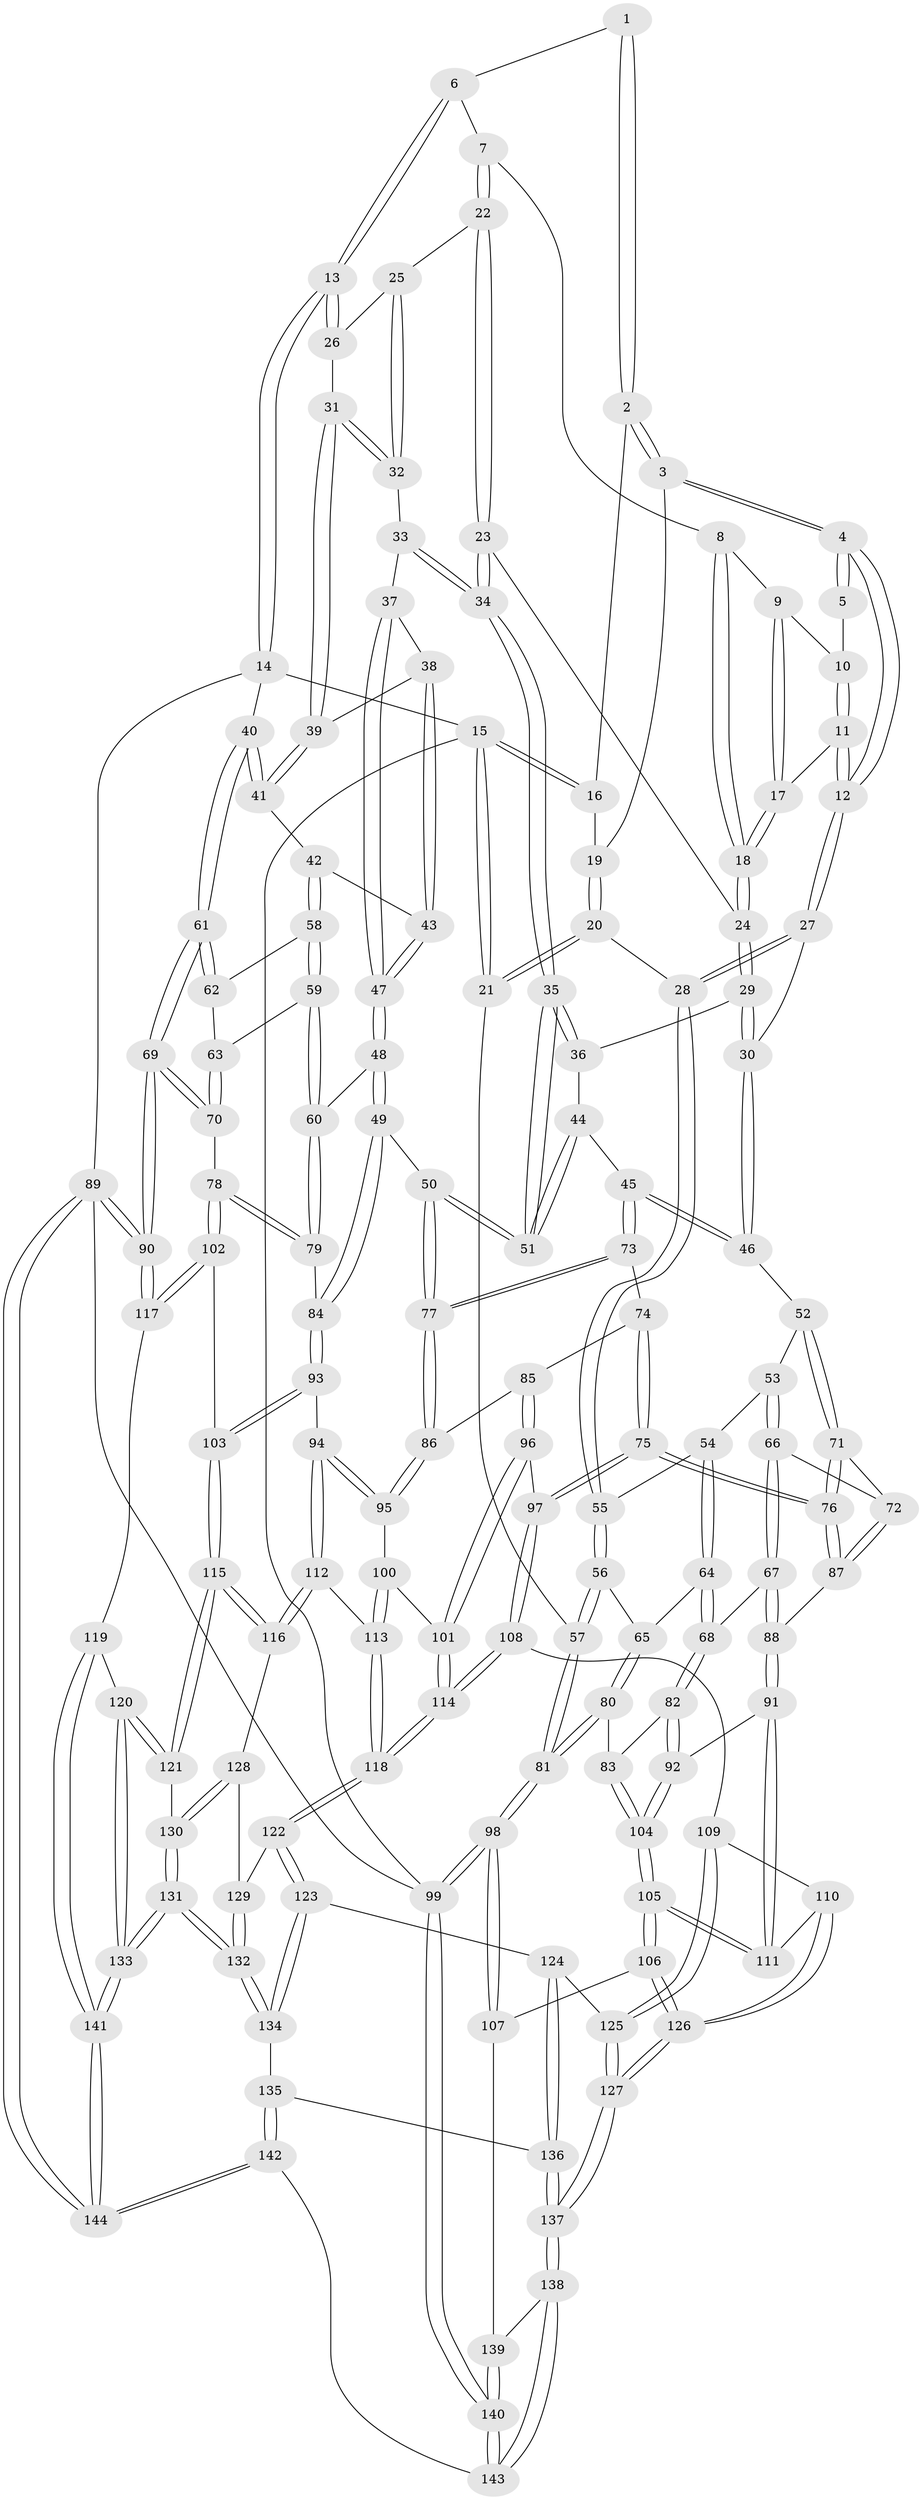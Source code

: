 // coarse degree distribution, {3: 0.12222222222222222, 4: 0.4888888888888889, 5: 0.26666666666666666, 2: 0.011111111111111112, 6: 0.1, 7: 0.011111111111111112}
// Generated by graph-tools (version 1.1) at 2025/52/02/27/25 19:52:40]
// undirected, 144 vertices, 357 edges
graph export_dot {
graph [start="1"]
  node [color=gray90,style=filled];
  1 [pos="+0.3949152850634328+0"];
  2 [pos="+0+0"];
  3 [pos="+0.2564680634064841+0.09059147778993516"];
  4 [pos="+0.27693693449296136+0.11549321185314518"];
  5 [pos="+0.39036162380149936+0"];
  6 [pos="+0.5898520619522462+0"];
  7 [pos="+0.5909291382856654+0"];
  8 [pos="+0.42808614277429324+0.04987696308485071"];
  9 [pos="+0.41589371177449225+0.04575054633424121"];
  10 [pos="+0.3925297826866542+0"];
  11 [pos="+0.3358245556661855+0.11295144813457753"];
  12 [pos="+0.29317815807152786+0.15124800680543424"];
  13 [pos="+1+0"];
  14 [pos="+1+0"];
  15 [pos="+0+0"];
  16 [pos="+0+0"];
  17 [pos="+0.37447096528021756+0.08607463494281051"];
  18 [pos="+0.5001879141906085+0.12926485997886522"];
  19 [pos="+0.1636209030442698+0.08665250466252666"];
  20 [pos="+0+0.18428796819874552"];
  21 [pos="+0+0.08182320797573191"];
  22 [pos="+0.614059358688773+0.12805963237225754"];
  23 [pos="+0.5916434249388939+0.14856670459013685"];
  24 [pos="+0.5468318918424122+0.16897378256859646"];
  25 [pos="+0.6178472604195052+0.12881669843171792"];
  26 [pos="+0.906487132148171+0.04634192985422303"];
  27 [pos="+0.2914831593321395+0.20235288618134817"];
  28 [pos="+0.13112658013220502+0.26238254971088426"];
  29 [pos="+0.4884616592433214+0.21865592604282041"];
  30 [pos="+0.31083067268850806+0.21558496369293642"];
  31 [pos="+0.8414472495717991+0.2294000245247598"];
  32 [pos="+0.7112228199713868+0.21536147534992292"];
  33 [pos="+0.7132820501681872+0.2719076041736824"];
  34 [pos="+0.6482975429065451+0.3732340369536801"];
  35 [pos="+0.6458053463705054+0.3976596361203118"];
  36 [pos="+0.49220059549163997+0.24310129802725663"];
  37 [pos="+0.7774585228555053+0.3148601308207578"];
  38 [pos="+0.825935438179026+0.2682611519629833"];
  39 [pos="+0.8448662387042869+0.24461541758015234"];
  40 [pos="+1+0.23882814490809198"];
  41 [pos="+0.9154675834563736+0.3096980013893129"];
  42 [pos="+0.8949476618241821+0.3774282755555978"];
  43 [pos="+0.8313870354353822+0.3801089462307136"];
  44 [pos="+0.47923833590636583+0.37567816181655767"];
  45 [pos="+0.38823169077934694+0.4219637443002772"];
  46 [pos="+0.3570810535484547+0.4107536468827064"];
  47 [pos="+0.7528763167576819+0.4003136578584836"];
  48 [pos="+0.7131242728396382+0.44092330984222683"];
  49 [pos="+0.6803595214612659+0.4573344318702637"];
  50 [pos="+0.6555096720204562+0.46003407257302753"];
  51 [pos="+0.6524319364979976+0.45485183055764355"];
  52 [pos="+0.3304093477839178+0.4259902147125303"];
  53 [pos="+0.19152176500647736+0.41187284678382124"];
  54 [pos="+0.1520405870203728+0.36620413118541306"];
  55 [pos="+0.14236234103583145+0.34504099471823657"];
  56 [pos="+0.02222485871387003+0.44476124675442946"];
  57 [pos="+0+0.3688452248108255"];
  58 [pos="+0.8975244337134918+0.3841265937817337"];
  59 [pos="+0.8890305168428879+0.4674370103474436"];
  60 [pos="+0.8821120577033446+0.47320297884173534"];
  61 [pos="+1+0.3775068543185474"];
  62 [pos="+0.9919531274630751+0.41724460224756726"];
  63 [pos="+0.9347222807600702+0.4773628185347273"];
  64 [pos="+0.07796202601223687+0.5060485216920899"];
  65 [pos="+0.0681270288761801+0.5052404180071459"];
  66 [pos="+0.18732351376766182+0.4960043399222952"];
  67 [pos="+0.13908740486681934+0.5370506943181166"];
  68 [pos="+0.12690389615508352+0.5373329729433813"];
  69 [pos="+1+0.5947817980450778"];
  70 [pos="+1+0.5996366661429846"];
  71 [pos="+0.30012134789164135+0.4950325209067759"];
  72 [pos="+0.248729542778247+0.5287480003180562"];
  73 [pos="+0.40794520189963945+0.4623016496664233"];
  74 [pos="+0.4176834798074826+0.5045107526911388"];
  75 [pos="+0.3799442139257562+0.6218165753990983"];
  76 [pos="+0.36549205020196934+0.6129028142279914"];
  77 [pos="+0.6400839979373909+0.4906226619731171"];
  78 [pos="+0.9887739307460505+0.6208178255739775"];
  79 [pos="+0.863757306908416+0.5852080567856729"];
  80 [pos="+0+0.5953377495561643"];
  81 [pos="+0+0.6164852114561579"];
  82 [pos="+0.08504934240918068+0.6156917610828281"];
  83 [pos="+0.03729916094649233+0.6224605928934087"];
  84 [pos="+0.8468316103643553+0.590957431446304"];
  85 [pos="+0.5606984953645036+0.5544362952855608"];
  86 [pos="+0.6343354661057616+0.5065733565374181"];
  87 [pos="+0.25144273612936885+0.5886908882032605"];
  88 [pos="+0.2033859619530335+0.6306907660624795"];
  89 [pos="+1+1"];
  90 [pos="+1+1"];
  91 [pos="+0.2029515003811242+0.6324105352654708"];
  92 [pos="+0.12235081719714762+0.6475149191768654"];
  93 [pos="+0.8105291005745591+0.6454394581690913"];
  94 [pos="+0.7065707592019128+0.6559335795943811"];
  95 [pos="+0.667957538813918+0.6023697846723028"];
  96 [pos="+0.5089837892600512+0.6260316574163755"];
  97 [pos="+0.38257742031083447+0.6277004638598441"];
  98 [pos="+0+0.8525280596845921"];
  99 [pos="+0+1"];
  100 [pos="+0.5927086193098795+0.6826679423873471"];
  101 [pos="+0.5355004080616587+0.6968808987802211"];
  102 [pos="+0.9089532143146141+0.7454109314492477"];
  103 [pos="+0.8412873100771546+0.7315493025998028"];
  104 [pos="+0.08552488294689273+0.7831132836539443"];
  105 [pos="+0.08543426657636558+0.7927360964714704"];
  106 [pos="+0.08216071660626556+0.7975492086842482"];
  107 [pos="+0.04625791221563497+0.817949526669192"];
  108 [pos="+0.37112599184336775+0.6664599779891137"];
  109 [pos="+0.3176328001459233+0.7350266792403138"];
  110 [pos="+0.28165859425636264+0.7398350013771322"];
  111 [pos="+0.2326129670781572+0.7203437504549857"];
  112 [pos="+0.6894588739373412+0.7501729043425122"];
  113 [pos="+0.6854922083768986+0.7505622106069055"];
  114 [pos="+0.5231750549511677+0.789186032419633"];
  115 [pos="+0.7576206594677638+0.8077210018046788"];
  116 [pos="+0.7108525968765798+0.7743373062162279"];
  117 [pos="+0.9786700875016418+0.8882505471981367"];
  118 [pos="+0.5255973635335696+0.8014287525454827"];
  119 [pos="+0.8430614385975412+0.894548151073201"];
  120 [pos="+0.772157222818815+0.840963457542782"];
  121 [pos="+0.7629549499081121+0.8278174922342855"];
  122 [pos="+0.5241736519815127+0.8055979940552794"];
  123 [pos="+0.5003728377062872+0.8307976600535525"];
  124 [pos="+0.4873503342990028+0.837795433025538"];
  125 [pos="+0.40826402531338246+0.8571808818343865"];
  126 [pos="+0.2365390842296097+0.891588081646553"];
  127 [pos="+0.2966829567846258+1"];
  128 [pos="+0.6332343991942643+0.8656657707964127"];
  129 [pos="+0.6145257611083813+0.8683668582816528"];
  130 [pos="+0.6814184747574135+0.8846586796470086"];
  131 [pos="+0.6701940096279783+1"];
  132 [pos="+0.6237562053767194+0.9657554223790527"];
  133 [pos="+0.6804122809212428+1"];
  134 [pos="+0.5684875243893219+0.9518975743343251"];
  135 [pos="+0.5228271708033201+0.9839829222379753"];
  136 [pos="+0.4948717370423519+0.9495897089483828"];
  137 [pos="+0.2923130311674264+1"];
  138 [pos="+0.27958397998992496+1"];
  139 [pos="+0.0842025127006005+0.89584266489785"];
  140 [pos="+0+1"];
  141 [pos="+0.7196649906788337+1"];
  142 [pos="+0.4417435329093001+1"];
  143 [pos="+0.27584798951226613+1"];
  144 [pos="+0.7267517260886496+1"];
  1 -- 2;
  1 -- 2;
  1 -- 6;
  2 -- 3;
  2 -- 3;
  2 -- 16;
  3 -- 4;
  3 -- 4;
  3 -- 19;
  4 -- 5;
  4 -- 5;
  4 -- 12;
  4 -- 12;
  5 -- 10;
  6 -- 7;
  6 -- 13;
  6 -- 13;
  7 -- 8;
  7 -- 22;
  7 -- 22;
  8 -- 9;
  8 -- 18;
  8 -- 18;
  9 -- 10;
  9 -- 17;
  9 -- 17;
  10 -- 11;
  10 -- 11;
  11 -- 12;
  11 -- 12;
  11 -- 17;
  12 -- 27;
  12 -- 27;
  13 -- 14;
  13 -- 14;
  13 -- 26;
  13 -- 26;
  14 -- 15;
  14 -- 40;
  14 -- 89;
  15 -- 16;
  15 -- 16;
  15 -- 21;
  15 -- 21;
  15 -- 99;
  16 -- 19;
  17 -- 18;
  17 -- 18;
  18 -- 24;
  18 -- 24;
  19 -- 20;
  19 -- 20;
  20 -- 21;
  20 -- 21;
  20 -- 28;
  21 -- 57;
  22 -- 23;
  22 -- 23;
  22 -- 25;
  23 -- 24;
  23 -- 34;
  23 -- 34;
  24 -- 29;
  24 -- 29;
  25 -- 26;
  25 -- 32;
  25 -- 32;
  26 -- 31;
  27 -- 28;
  27 -- 28;
  27 -- 30;
  28 -- 55;
  28 -- 55;
  29 -- 30;
  29 -- 30;
  29 -- 36;
  30 -- 46;
  30 -- 46;
  31 -- 32;
  31 -- 32;
  31 -- 39;
  31 -- 39;
  32 -- 33;
  33 -- 34;
  33 -- 34;
  33 -- 37;
  34 -- 35;
  34 -- 35;
  35 -- 36;
  35 -- 36;
  35 -- 51;
  35 -- 51;
  36 -- 44;
  37 -- 38;
  37 -- 47;
  37 -- 47;
  38 -- 39;
  38 -- 43;
  38 -- 43;
  39 -- 41;
  39 -- 41;
  40 -- 41;
  40 -- 41;
  40 -- 61;
  40 -- 61;
  41 -- 42;
  42 -- 43;
  42 -- 58;
  42 -- 58;
  43 -- 47;
  43 -- 47;
  44 -- 45;
  44 -- 51;
  44 -- 51;
  45 -- 46;
  45 -- 46;
  45 -- 73;
  45 -- 73;
  46 -- 52;
  47 -- 48;
  47 -- 48;
  48 -- 49;
  48 -- 49;
  48 -- 60;
  49 -- 50;
  49 -- 84;
  49 -- 84;
  50 -- 51;
  50 -- 51;
  50 -- 77;
  50 -- 77;
  52 -- 53;
  52 -- 71;
  52 -- 71;
  53 -- 54;
  53 -- 66;
  53 -- 66;
  54 -- 55;
  54 -- 64;
  54 -- 64;
  55 -- 56;
  55 -- 56;
  56 -- 57;
  56 -- 57;
  56 -- 65;
  57 -- 81;
  57 -- 81;
  58 -- 59;
  58 -- 59;
  58 -- 62;
  59 -- 60;
  59 -- 60;
  59 -- 63;
  60 -- 79;
  60 -- 79;
  61 -- 62;
  61 -- 62;
  61 -- 69;
  61 -- 69;
  62 -- 63;
  63 -- 70;
  63 -- 70;
  64 -- 65;
  64 -- 68;
  64 -- 68;
  65 -- 80;
  65 -- 80;
  66 -- 67;
  66 -- 67;
  66 -- 72;
  67 -- 68;
  67 -- 88;
  67 -- 88;
  68 -- 82;
  68 -- 82;
  69 -- 70;
  69 -- 70;
  69 -- 90;
  69 -- 90;
  70 -- 78;
  71 -- 72;
  71 -- 76;
  71 -- 76;
  72 -- 87;
  72 -- 87;
  73 -- 74;
  73 -- 77;
  73 -- 77;
  74 -- 75;
  74 -- 75;
  74 -- 85;
  75 -- 76;
  75 -- 76;
  75 -- 97;
  75 -- 97;
  76 -- 87;
  76 -- 87;
  77 -- 86;
  77 -- 86;
  78 -- 79;
  78 -- 79;
  78 -- 102;
  78 -- 102;
  79 -- 84;
  80 -- 81;
  80 -- 81;
  80 -- 83;
  81 -- 98;
  81 -- 98;
  82 -- 83;
  82 -- 92;
  82 -- 92;
  83 -- 104;
  83 -- 104;
  84 -- 93;
  84 -- 93;
  85 -- 86;
  85 -- 96;
  85 -- 96;
  86 -- 95;
  86 -- 95;
  87 -- 88;
  88 -- 91;
  88 -- 91;
  89 -- 90;
  89 -- 90;
  89 -- 144;
  89 -- 144;
  89 -- 99;
  90 -- 117;
  90 -- 117;
  91 -- 92;
  91 -- 111;
  91 -- 111;
  92 -- 104;
  92 -- 104;
  93 -- 94;
  93 -- 103;
  93 -- 103;
  94 -- 95;
  94 -- 95;
  94 -- 112;
  94 -- 112;
  95 -- 100;
  96 -- 97;
  96 -- 101;
  96 -- 101;
  97 -- 108;
  97 -- 108;
  98 -- 99;
  98 -- 99;
  98 -- 107;
  98 -- 107;
  99 -- 140;
  99 -- 140;
  100 -- 101;
  100 -- 113;
  100 -- 113;
  101 -- 114;
  101 -- 114;
  102 -- 103;
  102 -- 117;
  102 -- 117;
  103 -- 115;
  103 -- 115;
  104 -- 105;
  104 -- 105;
  105 -- 106;
  105 -- 106;
  105 -- 111;
  105 -- 111;
  106 -- 107;
  106 -- 126;
  106 -- 126;
  107 -- 139;
  108 -- 109;
  108 -- 114;
  108 -- 114;
  109 -- 110;
  109 -- 125;
  109 -- 125;
  110 -- 111;
  110 -- 126;
  110 -- 126;
  112 -- 113;
  112 -- 116;
  112 -- 116;
  113 -- 118;
  113 -- 118;
  114 -- 118;
  114 -- 118;
  115 -- 116;
  115 -- 116;
  115 -- 121;
  115 -- 121;
  116 -- 128;
  117 -- 119;
  118 -- 122;
  118 -- 122;
  119 -- 120;
  119 -- 141;
  119 -- 141;
  120 -- 121;
  120 -- 121;
  120 -- 133;
  120 -- 133;
  121 -- 130;
  122 -- 123;
  122 -- 123;
  122 -- 129;
  123 -- 124;
  123 -- 134;
  123 -- 134;
  124 -- 125;
  124 -- 136;
  124 -- 136;
  125 -- 127;
  125 -- 127;
  126 -- 127;
  126 -- 127;
  127 -- 137;
  127 -- 137;
  128 -- 129;
  128 -- 130;
  128 -- 130;
  129 -- 132;
  129 -- 132;
  130 -- 131;
  130 -- 131;
  131 -- 132;
  131 -- 132;
  131 -- 133;
  131 -- 133;
  132 -- 134;
  132 -- 134;
  133 -- 141;
  133 -- 141;
  134 -- 135;
  135 -- 136;
  135 -- 142;
  135 -- 142;
  136 -- 137;
  136 -- 137;
  137 -- 138;
  137 -- 138;
  138 -- 139;
  138 -- 143;
  138 -- 143;
  139 -- 140;
  139 -- 140;
  140 -- 143;
  140 -- 143;
  141 -- 144;
  141 -- 144;
  142 -- 143;
  142 -- 144;
  142 -- 144;
}
